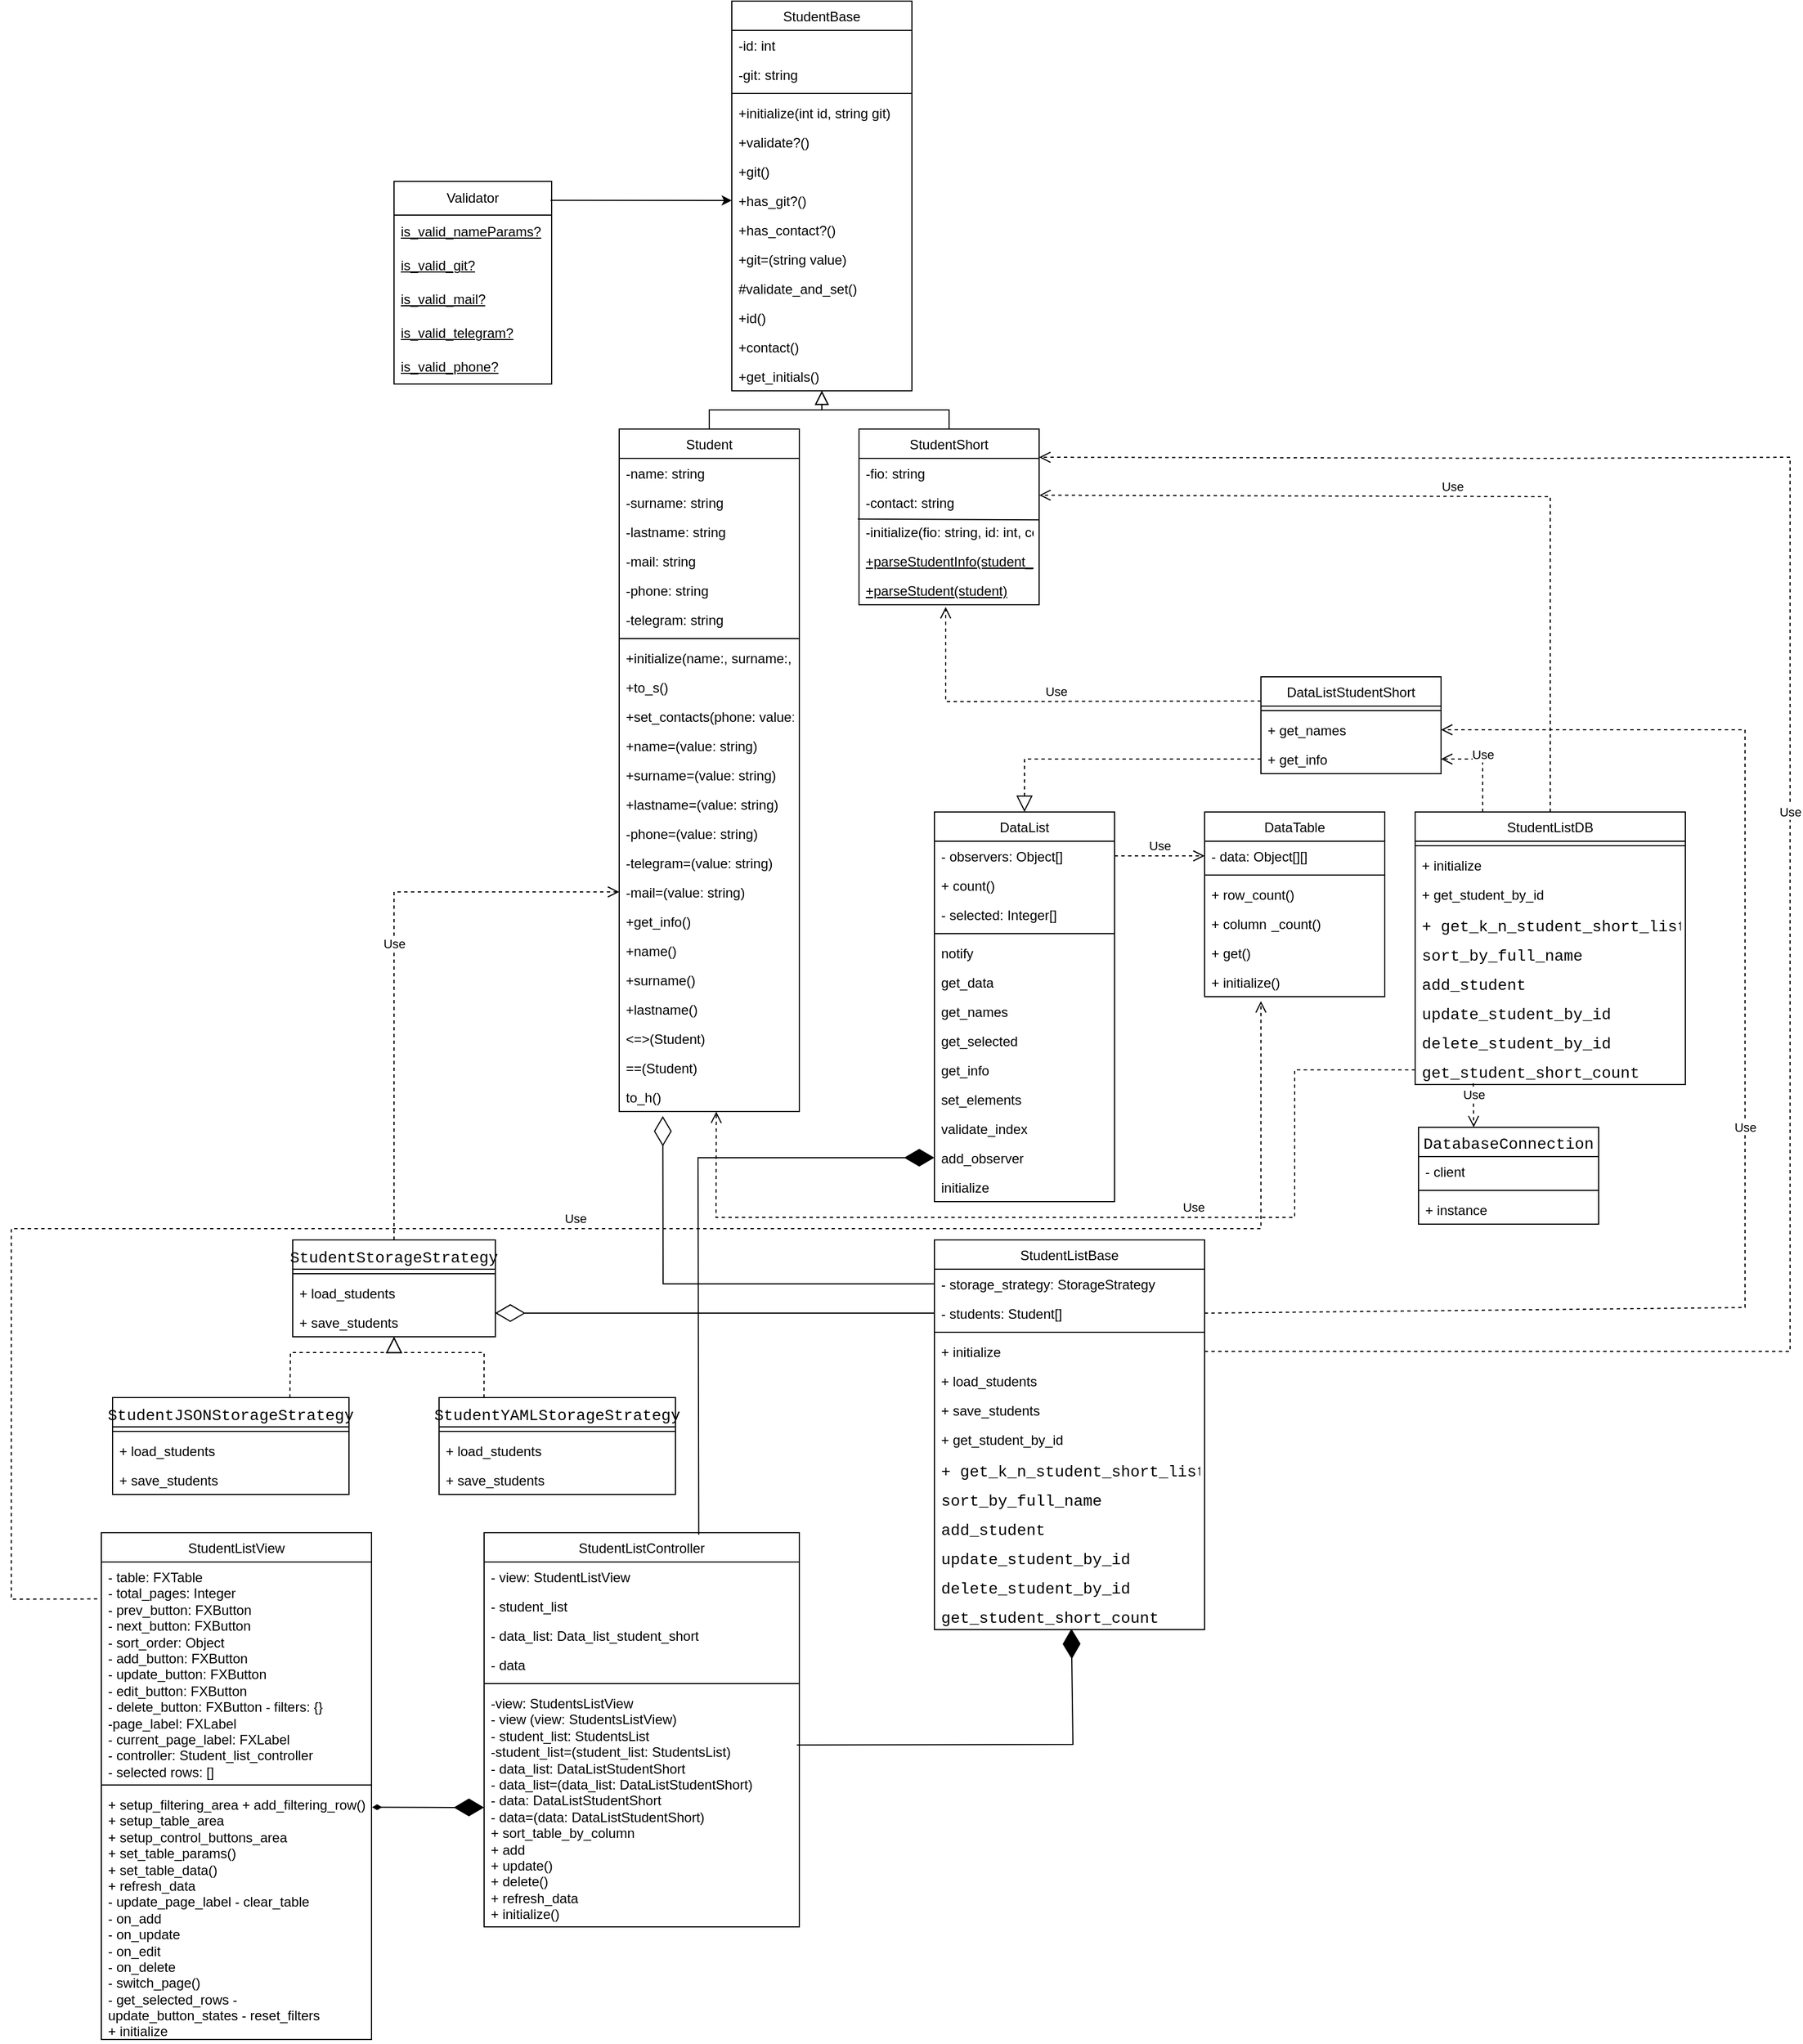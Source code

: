 <mxfile version="25.0.3">
  <diagram id="C5RBs43oDa-KdzZeNtuy" name="Page-1">
    <mxGraphModel dx="5707" dy="1992" grid="1" gridSize="10" guides="1" tooltips="1" connect="1" arrows="1" fold="1" page="1" pageScale="1" pageWidth="827" pageHeight="1169" math="0" shadow="0">
      <root>
        <mxCell id="WIyWlLk6GJQsqaUBKTNV-0" />
        <mxCell id="WIyWlLk6GJQsqaUBKTNV-1" parent="WIyWlLk6GJQsqaUBKTNV-0" />
        <mxCell id="zkfFHV4jXpPFQw0GAbJ--0" value="StudentBase" style="swimlane;fontStyle=0;align=center;verticalAlign=top;childLayout=stackLayout;horizontal=1;startSize=26;horizontalStack=0;resizeParent=1;resizeLast=0;collapsible=1;marginBottom=0;rounded=0;shadow=0;strokeWidth=1;" parent="WIyWlLk6GJQsqaUBKTNV-1" vertex="1">
          <mxGeometry x="-170" width="160" height="346" as="geometry">
            <mxRectangle x="230" y="140" width="160" height="26" as="alternateBounds" />
          </mxGeometry>
        </mxCell>
        <mxCell id="zkfFHV4jXpPFQw0GAbJ--1" value="-id: int&#xa;" style="text;align=left;verticalAlign=top;spacingLeft=4;spacingRight=4;overflow=hidden;rotatable=0;points=[[0,0.5],[1,0.5]];portConstraint=eastwest;" parent="zkfFHV4jXpPFQw0GAbJ--0" vertex="1">
          <mxGeometry y="26" width="160" height="26" as="geometry" />
        </mxCell>
        <mxCell id="zkfFHV4jXpPFQw0GAbJ--2" value="-git: string" style="text;align=left;verticalAlign=top;spacingLeft=4;spacingRight=4;overflow=hidden;rotatable=0;points=[[0,0.5],[1,0.5]];portConstraint=eastwest;rounded=0;shadow=0;html=0;" parent="zkfFHV4jXpPFQw0GAbJ--0" vertex="1">
          <mxGeometry y="52" width="160" height="26" as="geometry" />
        </mxCell>
        <mxCell id="zkfFHV4jXpPFQw0GAbJ--4" value="" style="line;html=1;strokeWidth=1;align=left;verticalAlign=middle;spacingTop=-1;spacingLeft=3;spacingRight=3;rotatable=0;labelPosition=right;points=[];portConstraint=eastwest;" parent="zkfFHV4jXpPFQw0GAbJ--0" vertex="1">
          <mxGeometry y="78" width="160" height="8" as="geometry" />
        </mxCell>
        <mxCell id="zkfFHV4jXpPFQw0GAbJ--5" value="+initialize(int id, string git)" style="text;align=left;verticalAlign=top;spacingLeft=4;spacingRight=4;overflow=hidden;rotatable=0;points=[[0,0.5],[1,0.5]];portConstraint=eastwest;" parent="zkfFHV4jXpPFQw0GAbJ--0" vertex="1">
          <mxGeometry y="86" width="160" height="26" as="geometry" />
        </mxCell>
        <mxCell id="wDnWc0dpViKW0l4yYkcl-0" value="+validate?()" style="text;align=left;verticalAlign=top;spacingLeft=4;spacingRight=4;overflow=hidden;rotatable=0;points=[[0,0.5],[1,0.5]];portConstraint=eastwest;" parent="zkfFHV4jXpPFQw0GAbJ--0" vertex="1">
          <mxGeometry y="112" width="160" height="26" as="geometry" />
        </mxCell>
        <mxCell id="wDnWc0dpViKW0l4yYkcl-25" value="+git()" style="text;align=left;verticalAlign=top;spacingLeft=4;spacingRight=4;overflow=hidden;rotatable=0;points=[[0,0.5],[1,0.5]];portConstraint=eastwest;" parent="zkfFHV4jXpPFQw0GAbJ--0" vertex="1">
          <mxGeometry y="138" width="160" height="26" as="geometry" />
        </mxCell>
        <mxCell id="C4TIHQKERH8KQmUInU3R-2" value="+has_git?()" style="text;align=left;verticalAlign=top;spacingLeft=4;spacingRight=4;overflow=hidden;rotatable=0;points=[[0,0.5],[1,0.5]];portConstraint=eastwest;" parent="zkfFHV4jXpPFQw0GAbJ--0" vertex="1">
          <mxGeometry y="164" width="160" height="26" as="geometry" />
        </mxCell>
        <mxCell id="C4TIHQKERH8KQmUInU3R-1" value="+has_contact?()" style="text;align=left;verticalAlign=top;spacingLeft=4;spacingRight=4;overflow=hidden;rotatable=0;points=[[0,0.5],[1,0.5]];portConstraint=eastwest;" parent="zkfFHV4jXpPFQw0GAbJ--0" vertex="1">
          <mxGeometry y="190" width="160" height="26" as="geometry" />
        </mxCell>
        <mxCell id="UvWCR8Dal23uMUYmQM2o-0" value="+git=(string value)" style="text;align=left;verticalAlign=top;spacingLeft=4;spacingRight=4;overflow=hidden;rotatable=0;points=[[0,0.5],[1,0.5]];portConstraint=eastwest;" parent="zkfFHV4jXpPFQw0GAbJ--0" vertex="1">
          <mxGeometry y="216" width="160" height="26" as="geometry" />
        </mxCell>
        <mxCell id="s2DaJizq6Qv2lODqpHnj-0" value="#validate_and_set()" style="text;align=left;verticalAlign=top;spacingLeft=4;spacingRight=4;overflow=hidden;rotatable=0;points=[[0,0.5],[1,0.5]];portConstraint=eastwest;" parent="zkfFHV4jXpPFQw0GAbJ--0" vertex="1">
          <mxGeometry y="242" width="160" height="26" as="geometry" />
        </mxCell>
        <mxCell id="UvWCR8Dal23uMUYmQM2o-2" value="+id()" style="text;align=left;verticalAlign=top;spacingLeft=4;spacingRight=4;overflow=hidden;rotatable=0;points=[[0,0.5],[1,0.5]];portConstraint=eastwest;" parent="zkfFHV4jXpPFQw0GAbJ--0" vertex="1">
          <mxGeometry y="268" width="160" height="26" as="geometry" />
        </mxCell>
        <mxCell id="UvWCR8Dal23uMUYmQM2o-5" value="+contact()" style="text;align=left;verticalAlign=top;spacingLeft=4;spacingRight=4;overflow=hidden;rotatable=0;points=[[0,0.5],[1,0.5]];portConstraint=eastwest;" parent="zkfFHV4jXpPFQw0GAbJ--0" vertex="1">
          <mxGeometry y="294" width="160" height="26" as="geometry" />
        </mxCell>
        <mxCell id="ZVPfrgRSek-htDOgmmRP-0" value="+get_initials()" style="text;align=left;verticalAlign=top;spacingLeft=4;spacingRight=4;overflow=hidden;rotatable=0;points=[[0,0.5],[1,0.5]];portConstraint=eastwest;" parent="zkfFHV4jXpPFQw0GAbJ--0" vertex="1">
          <mxGeometry y="320" width="160" height="26" as="geometry" />
        </mxCell>
        <mxCell id="zkfFHV4jXpPFQw0GAbJ--6" value="Student" style="swimlane;fontStyle=0;align=center;verticalAlign=top;childLayout=stackLayout;horizontal=1;startSize=26;horizontalStack=0;resizeParent=1;resizeLast=0;collapsible=1;marginBottom=0;rounded=0;shadow=0;strokeWidth=1;" parent="WIyWlLk6GJQsqaUBKTNV-1" vertex="1">
          <mxGeometry x="-270" y="380" width="160" height="606" as="geometry">
            <mxRectangle x="130" y="380" width="160" height="26" as="alternateBounds" />
          </mxGeometry>
        </mxCell>
        <mxCell id="zkfFHV4jXpPFQw0GAbJ--7" value="-name: string" style="text;align=left;verticalAlign=top;spacingLeft=4;spacingRight=4;overflow=hidden;rotatable=0;points=[[0,0.5],[1,0.5]];portConstraint=eastwest;" parent="zkfFHV4jXpPFQw0GAbJ--6" vertex="1">
          <mxGeometry y="26" width="160" height="26" as="geometry" />
        </mxCell>
        <mxCell id="zkfFHV4jXpPFQw0GAbJ--8" value="-surname: string" style="text;align=left;verticalAlign=top;spacingLeft=4;spacingRight=4;overflow=hidden;rotatable=0;points=[[0,0.5],[1,0.5]];portConstraint=eastwest;rounded=0;shadow=0;html=0;" parent="zkfFHV4jXpPFQw0GAbJ--6" vertex="1">
          <mxGeometry y="52" width="160" height="26" as="geometry" />
        </mxCell>
        <mxCell id="wDnWc0dpViKW0l4yYkcl-9" value="-lastname: string" style="text;align=left;verticalAlign=top;spacingLeft=4;spacingRight=4;overflow=hidden;rotatable=0;points=[[0,0.5],[1,0.5]];portConstraint=eastwest;rounded=0;shadow=0;html=0;" parent="zkfFHV4jXpPFQw0GAbJ--6" vertex="1">
          <mxGeometry y="78" width="160" height="26" as="geometry" />
        </mxCell>
        <mxCell id="wDnWc0dpViKW0l4yYkcl-8" value="-mail: string" style="text;align=left;verticalAlign=top;spacingLeft=4;spacingRight=4;overflow=hidden;rotatable=0;points=[[0,0.5],[1,0.5]];portConstraint=eastwest;rounded=0;shadow=0;html=0;" parent="zkfFHV4jXpPFQw0GAbJ--6" vertex="1">
          <mxGeometry y="104" width="160" height="26" as="geometry" />
        </mxCell>
        <mxCell id="wDnWc0dpViKW0l4yYkcl-7" value="-phone: string" style="text;align=left;verticalAlign=top;spacingLeft=4;spacingRight=4;overflow=hidden;rotatable=0;points=[[0,0.5],[1,0.5]];portConstraint=eastwest;rounded=0;shadow=0;html=0;" parent="zkfFHV4jXpPFQw0GAbJ--6" vertex="1">
          <mxGeometry y="130" width="160" height="26" as="geometry" />
        </mxCell>
        <mxCell id="wDnWc0dpViKW0l4yYkcl-4" value="-telegram: string" style="text;align=left;verticalAlign=top;spacingLeft=4;spacingRight=4;overflow=hidden;rotatable=0;points=[[0,0.5],[1,0.5]];portConstraint=eastwest;rounded=0;shadow=0;html=0;" parent="zkfFHV4jXpPFQw0GAbJ--6" vertex="1">
          <mxGeometry y="156" width="160" height="26" as="geometry" />
        </mxCell>
        <mxCell id="zkfFHV4jXpPFQw0GAbJ--9" value="" style="line;html=1;strokeWidth=1;align=left;verticalAlign=middle;spacingTop=-1;spacingLeft=3;spacingRight=3;rotatable=0;labelPosition=right;points=[];portConstraint=eastwest;" parent="zkfFHV4jXpPFQw0GAbJ--6" vertex="1">
          <mxGeometry y="182" width="160" height="8" as="geometry" />
        </mxCell>
        <mxCell id="zkfFHV4jXpPFQw0GAbJ--10" value="+initialize(name:, surname:, lastname:, phone:, telegram:, mail:, git:, id:)" style="text;align=left;verticalAlign=top;spacingLeft=4;spacingRight=4;overflow=hidden;rotatable=0;points=[[0,0.5],[1,0.5]];portConstraint=eastwest;fontStyle=0" parent="zkfFHV4jXpPFQw0GAbJ--6" vertex="1">
          <mxGeometry y="190" width="160" height="26" as="geometry" />
        </mxCell>
        <mxCell id="zkfFHV4jXpPFQw0GAbJ--11" value="+to_s()" style="text;align=left;verticalAlign=top;spacingLeft=4;spacingRight=4;overflow=hidden;rotatable=0;points=[[0,0.5],[1,0.5]];portConstraint=eastwest;" parent="zkfFHV4jXpPFQw0GAbJ--6" vertex="1">
          <mxGeometry y="216" width="160" height="26" as="geometry" />
        </mxCell>
        <mxCell id="wDnWc0dpViKW0l4yYkcl-2" value="+set_contacts(phone: value: string, telegram: value: string, mail: value: string)" style="text;align=left;verticalAlign=top;spacingLeft=4;spacingRight=4;overflow=hidden;rotatable=0;points=[[0,0.5],[1,0.5]];portConstraint=eastwest;" parent="zkfFHV4jXpPFQw0GAbJ--6" vertex="1">
          <mxGeometry y="242" width="160" height="26" as="geometry" />
        </mxCell>
        <mxCell id="wDnWc0dpViKW0l4yYkcl-12" value="+name=(value: string)" style="text;align=left;verticalAlign=top;spacingLeft=4;spacingRight=4;overflow=hidden;rotatable=0;points=[[0,0.5],[1,0.5]];portConstraint=eastwest;" parent="zkfFHV4jXpPFQw0GAbJ--6" vertex="1">
          <mxGeometry y="268" width="160" height="26" as="geometry" />
        </mxCell>
        <mxCell id="wDnWc0dpViKW0l4yYkcl-11" value="+surname=(value: string)" style="text;align=left;verticalAlign=top;spacingLeft=4;spacingRight=4;overflow=hidden;rotatable=0;points=[[0,0.5],[1,0.5]];portConstraint=eastwest;" parent="zkfFHV4jXpPFQw0GAbJ--6" vertex="1">
          <mxGeometry y="294" width="160" height="26" as="geometry" />
        </mxCell>
        <mxCell id="wDnWc0dpViKW0l4yYkcl-16" value="+lastname=(value: string)" style="text;align=left;verticalAlign=top;spacingLeft=4;spacingRight=4;overflow=hidden;rotatable=0;points=[[0,0.5],[1,0.5]];portConstraint=eastwest;" parent="zkfFHV4jXpPFQw0GAbJ--6" vertex="1">
          <mxGeometry y="320" width="160" height="26" as="geometry" />
        </mxCell>
        <mxCell id="wDnWc0dpViKW0l4yYkcl-15" value="-phone=(value: string)" style="text;align=left;verticalAlign=top;spacingLeft=4;spacingRight=4;overflow=hidden;rotatable=0;points=[[0,0.5],[1,0.5]];portConstraint=eastwest;" parent="zkfFHV4jXpPFQw0GAbJ--6" vertex="1">
          <mxGeometry y="346" width="160" height="26" as="geometry" />
        </mxCell>
        <mxCell id="wDnWc0dpViKW0l4yYkcl-14" value="-telegram=(value: string)" style="text;align=left;verticalAlign=top;spacingLeft=4;spacingRight=4;overflow=hidden;rotatable=0;points=[[0,0.5],[1,0.5]];portConstraint=eastwest;" parent="zkfFHV4jXpPFQw0GAbJ--6" vertex="1">
          <mxGeometry y="372" width="160" height="26" as="geometry" />
        </mxCell>
        <mxCell id="wDnWc0dpViKW0l4yYkcl-13" value="-mail=(value: string)" style="text;align=left;verticalAlign=top;spacingLeft=4;spacingRight=4;overflow=hidden;rotatable=0;points=[[0,0.5],[1,0.5]];portConstraint=eastwest;" parent="zkfFHV4jXpPFQw0GAbJ--6" vertex="1">
          <mxGeometry y="398" width="160" height="26" as="geometry" />
        </mxCell>
        <mxCell id="wDnWc0dpViKW0l4yYkcl-17" value="+get_info()" style="text;align=left;verticalAlign=top;spacingLeft=4;spacingRight=4;overflow=hidden;rotatable=0;points=[[0,0.5],[1,0.5]];portConstraint=eastwest;" parent="zkfFHV4jXpPFQw0GAbJ--6" vertex="1">
          <mxGeometry y="424" width="160" height="26" as="geometry" />
        </mxCell>
        <mxCell id="wDnWc0dpViKW0l4yYkcl-21" value="+name()" style="text;align=left;verticalAlign=top;spacingLeft=4;spacingRight=4;overflow=hidden;rotatable=0;points=[[0,0.5],[1,0.5]];portConstraint=eastwest;" parent="zkfFHV4jXpPFQw0GAbJ--6" vertex="1">
          <mxGeometry y="450" width="160" height="26" as="geometry" />
        </mxCell>
        <mxCell id="wDnWc0dpViKW0l4yYkcl-20" value="+surname()" style="text;align=left;verticalAlign=top;spacingLeft=4;spacingRight=4;overflow=hidden;rotatable=0;points=[[0,0.5],[1,0.5]];portConstraint=eastwest;" parent="zkfFHV4jXpPFQw0GAbJ--6" vertex="1">
          <mxGeometry y="476" width="160" height="26" as="geometry" />
        </mxCell>
        <mxCell id="wDnWc0dpViKW0l4yYkcl-19" value="+lastname()" style="text;align=left;verticalAlign=top;spacingLeft=4;spacingRight=4;overflow=hidden;rotatable=0;points=[[0,0.5],[1,0.5]];portConstraint=eastwest;" parent="zkfFHV4jXpPFQw0GAbJ--6" vertex="1">
          <mxGeometry y="502" width="160" height="26" as="geometry" />
        </mxCell>
        <mxCell id="2LEO-gX5p_frT0-4HOG5-109" value="&lt;=&gt;(Student)" style="text;align=left;verticalAlign=top;spacingLeft=4;spacingRight=4;overflow=hidden;rotatable=0;points=[[0,0.5],[1,0.5]];portConstraint=eastwest;" vertex="1" parent="zkfFHV4jXpPFQw0GAbJ--6">
          <mxGeometry y="528" width="160" height="26" as="geometry" />
        </mxCell>
        <mxCell id="2LEO-gX5p_frT0-4HOG5-108" value="==(Student)" style="text;align=left;verticalAlign=top;spacingLeft=4;spacingRight=4;overflow=hidden;rotatable=0;points=[[0,0.5],[1,0.5]];portConstraint=eastwest;" vertex="1" parent="zkfFHV4jXpPFQw0GAbJ--6">
          <mxGeometry y="554" width="160" height="26" as="geometry" />
        </mxCell>
        <mxCell id="2LEO-gX5p_frT0-4HOG5-107" value="to_h()" style="text;align=left;verticalAlign=top;spacingLeft=4;spacingRight=4;overflow=hidden;rotatable=0;points=[[0,0.5],[1,0.5]];portConstraint=eastwest;" vertex="1" parent="zkfFHV4jXpPFQw0GAbJ--6">
          <mxGeometry y="580" width="160" height="26" as="geometry" />
        </mxCell>
        <mxCell id="zkfFHV4jXpPFQw0GAbJ--12" value="" style="endArrow=block;endSize=10;endFill=0;shadow=0;strokeWidth=1;rounded=0;curved=0;edgeStyle=elbowEdgeStyle;elbow=vertical;" parent="WIyWlLk6GJQsqaUBKTNV-1" source="zkfFHV4jXpPFQw0GAbJ--6" target="zkfFHV4jXpPFQw0GAbJ--0" edge="1">
          <mxGeometry width="160" relative="1" as="geometry">
            <mxPoint x="-190" y="203" as="sourcePoint" />
            <mxPoint x="-190" y="203" as="targetPoint" />
          </mxGeometry>
        </mxCell>
        <mxCell id="zkfFHV4jXpPFQw0GAbJ--13" value="StudentShort" style="swimlane;fontStyle=0;align=center;verticalAlign=top;childLayout=stackLayout;horizontal=1;startSize=26;horizontalStack=0;resizeParent=1;resizeLast=0;collapsible=1;marginBottom=0;rounded=0;shadow=0;strokeWidth=1;" parent="WIyWlLk6GJQsqaUBKTNV-1" vertex="1">
          <mxGeometry x="-57" y="380" width="160" height="156" as="geometry">
            <mxRectangle x="340" y="380" width="170" height="26" as="alternateBounds" />
          </mxGeometry>
        </mxCell>
        <mxCell id="zkfFHV4jXpPFQw0GAbJ--14" value="-fio: string" style="text;align=left;verticalAlign=top;spacingLeft=4;spacingRight=4;overflow=hidden;rotatable=0;points=[[0,0.5],[1,0.5]];portConstraint=eastwest;" parent="zkfFHV4jXpPFQw0GAbJ--13" vertex="1">
          <mxGeometry y="26" width="160" height="26" as="geometry" />
        </mxCell>
        <mxCell id="wDnWc0dpViKW0l4yYkcl-27" value="-contact: string" style="text;align=left;verticalAlign=top;spacingLeft=4;spacingRight=4;overflow=hidden;rotatable=0;points=[[0,0.5],[1,0.5]];portConstraint=eastwest;" parent="zkfFHV4jXpPFQw0GAbJ--13" vertex="1">
          <mxGeometry y="52" width="160" height="26" as="geometry" />
        </mxCell>
        <mxCell id="wDnWc0dpViKW0l4yYkcl-35" value="-initialize(fio: string, id: int, contact: string, git; string)" style="text;align=left;verticalAlign=top;spacingLeft=4;spacingRight=4;overflow=hidden;rotatable=0;points=[[0,0.5],[1,0.5]];portConstraint=eastwest;" parent="zkfFHV4jXpPFQw0GAbJ--13" vertex="1">
          <mxGeometry y="78" width="160" height="26" as="geometry" />
        </mxCell>
        <mxCell id="wDnWc0dpViKW0l4yYkcl-38" value="+parseStudentInfo(student_info: string)" style="text;align=left;verticalAlign=top;spacingLeft=4;spacingRight=4;overflow=hidden;rotatable=0;points=[[0,0.5],[1,0.5]];portConstraint=eastwest;fontStyle=4" parent="zkfFHV4jXpPFQw0GAbJ--13" vertex="1">
          <mxGeometry y="104" width="160" height="26" as="geometry" />
        </mxCell>
        <mxCell id="s2DaJizq6Qv2lODqpHnj-1" value="+parseStudent(student)" style="text;align=left;verticalAlign=top;spacingLeft=4;spacingRight=4;overflow=hidden;rotatable=0;points=[[0,0.5],[1,0.5]];portConstraint=eastwest;fontStyle=4" parent="zkfFHV4jXpPFQw0GAbJ--13" vertex="1">
          <mxGeometry y="130" width="160" height="26" as="geometry" />
        </mxCell>
        <mxCell id="wDnWc0dpViKW0l4yYkcl-37" value="" style="endArrow=none;html=1;rounded=0;exitX=-0.007;exitY=0.071;exitDx=0;exitDy=0;exitPerimeter=0;entryX=1.003;entryY=0.103;entryDx=0;entryDy=0;entryPerimeter=0;" parent="zkfFHV4jXpPFQw0GAbJ--13" source="wDnWc0dpViKW0l4yYkcl-35" target="wDnWc0dpViKW0l4yYkcl-35" edge="1">
          <mxGeometry width="50" height="50" relative="1" as="geometry">
            <mxPoint x="30" y="90" as="sourcePoint" />
            <mxPoint x="80" y="40" as="targetPoint" />
          </mxGeometry>
        </mxCell>
        <mxCell id="zkfFHV4jXpPFQw0GAbJ--16" value="" style="endArrow=block;endSize=10;endFill=0;shadow=0;strokeWidth=1;rounded=0;curved=0;edgeStyle=elbowEdgeStyle;elbow=vertical;" parent="WIyWlLk6GJQsqaUBKTNV-1" source="zkfFHV4jXpPFQw0GAbJ--13" target="zkfFHV4jXpPFQw0GAbJ--0" edge="1">
          <mxGeometry width="160" relative="1" as="geometry">
            <mxPoint x="-180" y="373" as="sourcePoint" />
            <mxPoint x="-80" y="271" as="targetPoint" />
          </mxGeometry>
        </mxCell>
        <mxCell id="XUGl865Mc8URwM8i_h_G-0" value="Validator" style="swimlane;fontStyle=0;childLayout=stackLayout;horizontal=1;startSize=30;horizontalStack=0;resizeParent=1;resizeParentMax=0;resizeLast=0;collapsible=1;marginBottom=0;whiteSpace=wrap;html=1;" parent="WIyWlLk6GJQsqaUBKTNV-1" vertex="1">
          <mxGeometry x="-470" y="160" width="140" height="180" as="geometry" />
        </mxCell>
        <mxCell id="XUGl865Mc8URwM8i_h_G-1" value="is_valid_nameParams?" style="text;strokeColor=none;fillColor=none;align=left;verticalAlign=middle;spacingLeft=4;spacingRight=4;overflow=hidden;points=[[0,0.5],[1,0.5]];portConstraint=eastwest;rotatable=0;whiteSpace=wrap;html=1;fontStyle=4" parent="XUGl865Mc8URwM8i_h_G-0" vertex="1">
          <mxGeometry y="30" width="140" height="30" as="geometry" />
        </mxCell>
        <mxCell id="XUGl865Mc8URwM8i_h_G-2" value="is_valid_git?" style="text;strokeColor=none;fillColor=none;align=left;verticalAlign=middle;spacingLeft=4;spacingRight=4;overflow=hidden;points=[[0,0.5],[1,0.5]];portConstraint=eastwest;rotatable=0;whiteSpace=wrap;html=1;fontStyle=4" parent="XUGl865Mc8URwM8i_h_G-0" vertex="1">
          <mxGeometry y="60" width="140" height="30" as="geometry" />
        </mxCell>
        <mxCell id="XUGl865Mc8URwM8i_h_G-3" value="is_valid_mail?" style="text;strokeColor=none;fillColor=none;align=left;verticalAlign=middle;spacingLeft=4;spacingRight=4;overflow=hidden;points=[[0,0.5],[1,0.5]];portConstraint=eastwest;rotatable=0;whiteSpace=wrap;html=1;fontStyle=4" parent="XUGl865Mc8URwM8i_h_G-0" vertex="1">
          <mxGeometry y="90" width="140" height="30" as="geometry" />
        </mxCell>
        <mxCell id="XUGl865Mc8URwM8i_h_G-5" value="is_valid_telegram?" style="text;strokeColor=none;fillColor=none;align=left;verticalAlign=middle;spacingLeft=4;spacingRight=4;overflow=hidden;points=[[0,0.5],[1,0.5]];portConstraint=eastwest;rotatable=0;whiteSpace=wrap;html=1;fontStyle=4" parent="XUGl865Mc8URwM8i_h_G-0" vertex="1">
          <mxGeometry y="120" width="140" height="30" as="geometry" />
        </mxCell>
        <mxCell id="XUGl865Mc8URwM8i_h_G-6" value="is_valid_phone?" style="text;strokeColor=none;fillColor=none;align=left;verticalAlign=middle;spacingLeft=4;spacingRight=4;overflow=hidden;points=[[0,0.5],[1,0.5]];portConstraint=eastwest;rotatable=0;whiteSpace=wrap;html=1;fontStyle=4" parent="XUGl865Mc8URwM8i_h_G-0" vertex="1">
          <mxGeometry y="150" width="140" height="30" as="geometry" />
        </mxCell>
        <mxCell id="XUGl865Mc8URwM8i_h_G-4" value="" style="endArrow=classic;html=1;rounded=0;exitX=0.993;exitY=0.094;exitDx=0;exitDy=0;entryX=0;entryY=0.5;entryDx=0;entryDy=0;exitPerimeter=0;" parent="WIyWlLk6GJQsqaUBKTNV-1" source="XUGl865Mc8URwM8i_h_G-0" target="C4TIHQKERH8KQmUInU3R-2" edge="1">
          <mxGeometry width="50" height="50" relative="1" as="geometry">
            <mxPoint x="-80" y="720" as="sourcePoint" />
            <mxPoint x="-270" y="545" as="targetPoint" />
          </mxGeometry>
        </mxCell>
        <mxCell id="2LEO-gX5p_frT0-4HOG5-10" value="&lt;span style=&quot;font-weight: 400;&quot;&gt;DataTable&lt;/span&gt;" style="swimlane;fontStyle=1;align=center;verticalAlign=top;childLayout=stackLayout;horizontal=1;startSize=26;horizontalStack=0;resizeParent=1;resizeParentMax=0;resizeLast=0;collapsible=1;marginBottom=0;whiteSpace=wrap;html=1;" vertex="1" parent="WIyWlLk6GJQsqaUBKTNV-1">
          <mxGeometry x="250" y="720" width="160" height="164" as="geometry" />
        </mxCell>
        <mxCell id="2LEO-gX5p_frT0-4HOG5-11" value="- data: Object[][]" style="text;strokeColor=none;fillColor=none;align=left;verticalAlign=top;spacingLeft=4;spacingRight=4;overflow=hidden;rotatable=0;points=[[0,0.5],[1,0.5]];portConstraint=eastwest;whiteSpace=wrap;html=1;" vertex="1" parent="2LEO-gX5p_frT0-4HOG5-10">
          <mxGeometry y="26" width="160" height="26" as="geometry" />
        </mxCell>
        <mxCell id="2LEO-gX5p_frT0-4HOG5-12" value="" style="line;strokeWidth=1;fillColor=none;align=left;verticalAlign=middle;spacingTop=-1;spacingLeft=3;spacingRight=3;rotatable=0;labelPosition=right;points=[];portConstraint=eastwest;strokeColor=inherit;" vertex="1" parent="2LEO-gX5p_frT0-4HOG5-10">
          <mxGeometry y="52" width="160" height="8" as="geometry" />
        </mxCell>
        <mxCell id="2LEO-gX5p_frT0-4HOG5-13" value="+ row_count()&lt;div&gt;&lt;br/&gt;&lt;/div&gt;" style="text;strokeColor=none;fillColor=none;align=left;verticalAlign=top;spacingLeft=4;spacingRight=4;overflow=hidden;rotatable=0;points=[[0,0.5],[1,0.5]];portConstraint=eastwest;whiteSpace=wrap;html=1;" vertex="1" parent="2LEO-gX5p_frT0-4HOG5-10">
          <mxGeometry y="60" width="160" height="26" as="geometry" />
        </mxCell>
        <mxCell id="2LEO-gX5p_frT0-4HOG5-14" value="+ column&lt;span style=&quot;white-space: pre;&quot;&gt;&#x9;&lt;/span&gt;_count()" style="text;strokeColor=none;fillColor=none;align=left;verticalAlign=top;spacingLeft=4;spacingRight=4;overflow=hidden;rotatable=0;points=[[0,0.5],[1,0.5]];portConstraint=eastwest;whiteSpace=wrap;html=1;" vertex="1" parent="2LEO-gX5p_frT0-4HOG5-10">
          <mxGeometry y="86" width="160" height="26" as="geometry" />
        </mxCell>
        <mxCell id="2LEO-gX5p_frT0-4HOG5-15" value="+ get()" style="text;strokeColor=none;fillColor=none;align=left;verticalAlign=top;spacingLeft=4;spacingRight=4;overflow=hidden;rotatable=0;points=[[0,0.5],[1,0.5]];portConstraint=eastwest;whiteSpace=wrap;html=1;" vertex="1" parent="2LEO-gX5p_frT0-4HOG5-10">
          <mxGeometry y="112" width="160" height="26" as="geometry" />
        </mxCell>
        <mxCell id="2LEO-gX5p_frT0-4HOG5-18" value="+ initialize()" style="text;strokeColor=none;fillColor=none;align=left;verticalAlign=top;spacingLeft=4;spacingRight=4;overflow=hidden;rotatable=0;points=[[0,0.5],[1,0.5]];portConstraint=eastwest;whiteSpace=wrap;html=1;" vertex="1" parent="2LEO-gX5p_frT0-4HOG5-10">
          <mxGeometry y="138" width="160" height="26" as="geometry" />
        </mxCell>
        <mxCell id="2LEO-gX5p_frT0-4HOG5-20" value="&lt;span style=&quot;font-weight: 400;&quot;&gt;DataList&lt;/span&gt;" style="swimlane;fontStyle=1;align=center;verticalAlign=top;childLayout=stackLayout;horizontal=1;startSize=26;horizontalStack=0;resizeParent=1;resizeParentMax=0;resizeLast=0;collapsible=1;marginBottom=0;whiteSpace=wrap;html=1;" vertex="1" parent="WIyWlLk6GJQsqaUBKTNV-1">
          <mxGeometry x="10" y="720" width="160" height="346" as="geometry" />
        </mxCell>
        <mxCell id="2LEO-gX5p_frT0-4HOG5-21" value="- observers: Object[]&lt;div&gt;&lt;br&gt;&lt;/div&gt;" style="text;strokeColor=none;fillColor=none;align=left;verticalAlign=top;spacingLeft=4;spacingRight=4;overflow=hidden;rotatable=0;points=[[0,0.5],[1,0.5]];portConstraint=eastwest;whiteSpace=wrap;html=1;" vertex="1" parent="2LEO-gX5p_frT0-4HOG5-20">
          <mxGeometry y="26" width="160" height="26" as="geometry" />
        </mxCell>
        <mxCell id="2LEO-gX5p_frT0-4HOG5-29" value="+ count()" style="text;strokeColor=none;fillColor=none;align=left;verticalAlign=top;spacingLeft=4;spacingRight=4;overflow=hidden;rotatable=0;points=[[0,0.5],[1,0.5]];portConstraint=eastwest;whiteSpace=wrap;html=1;" vertex="1" parent="2LEO-gX5p_frT0-4HOG5-20">
          <mxGeometry y="52" width="160" height="26" as="geometry" />
        </mxCell>
        <mxCell id="2LEO-gX5p_frT0-4HOG5-28" value="- selected: Integer[]" style="text;strokeColor=none;fillColor=none;align=left;verticalAlign=top;spacingLeft=4;spacingRight=4;overflow=hidden;rotatable=0;points=[[0,0.5],[1,0.5]];portConstraint=eastwest;whiteSpace=wrap;html=1;" vertex="1" parent="2LEO-gX5p_frT0-4HOG5-20">
          <mxGeometry y="78" width="160" height="26" as="geometry" />
        </mxCell>
        <mxCell id="2LEO-gX5p_frT0-4HOG5-22" value="" style="line;strokeWidth=1;fillColor=none;align=left;verticalAlign=middle;spacingTop=-1;spacingLeft=3;spacingRight=3;rotatable=0;labelPosition=right;points=[];portConstraint=eastwest;strokeColor=inherit;" vertex="1" parent="2LEO-gX5p_frT0-4HOG5-20">
          <mxGeometry y="104" width="160" height="8" as="geometry" />
        </mxCell>
        <mxCell id="2LEO-gX5p_frT0-4HOG5-24" value="notify" style="text;strokeColor=none;fillColor=none;align=left;verticalAlign=top;spacingLeft=4;spacingRight=4;overflow=hidden;rotatable=0;points=[[0,0.5],[1,0.5]];portConstraint=eastwest;whiteSpace=wrap;html=1;" vertex="1" parent="2LEO-gX5p_frT0-4HOG5-20">
          <mxGeometry y="112" width="160" height="26" as="geometry" />
        </mxCell>
        <mxCell id="2LEO-gX5p_frT0-4HOG5-25" value="get_data&lt;div&gt;&lt;br&gt;&lt;/div&gt;" style="text;strokeColor=none;fillColor=none;align=left;verticalAlign=top;spacingLeft=4;spacingRight=4;overflow=hidden;rotatable=0;points=[[0,0.5],[1,0.5]];portConstraint=eastwest;whiteSpace=wrap;html=1;" vertex="1" parent="2LEO-gX5p_frT0-4HOG5-20">
          <mxGeometry y="138" width="160" height="26" as="geometry" />
        </mxCell>
        <mxCell id="2LEO-gX5p_frT0-4HOG5-26" value="get_names" style="text;strokeColor=none;fillColor=none;align=left;verticalAlign=top;spacingLeft=4;spacingRight=4;overflow=hidden;rotatable=0;points=[[0,0.5],[1,0.5]];portConstraint=eastwest;whiteSpace=wrap;html=1;" vertex="1" parent="2LEO-gX5p_frT0-4HOG5-20">
          <mxGeometry y="164" width="160" height="26" as="geometry" />
        </mxCell>
        <mxCell id="2LEO-gX5p_frT0-4HOG5-33" value="get_selected" style="text;strokeColor=none;fillColor=none;align=left;verticalAlign=top;spacingLeft=4;spacingRight=4;overflow=hidden;rotatable=0;points=[[0,0.5],[1,0.5]];portConstraint=eastwest;whiteSpace=wrap;html=1;" vertex="1" parent="2LEO-gX5p_frT0-4HOG5-20">
          <mxGeometry y="190" width="160" height="26" as="geometry" />
        </mxCell>
        <mxCell id="2LEO-gX5p_frT0-4HOG5-32" value="get_info" style="text;strokeColor=none;fillColor=none;align=left;verticalAlign=top;spacingLeft=4;spacingRight=4;overflow=hidden;rotatable=0;points=[[0,0.5],[1,0.5]];portConstraint=eastwest;whiteSpace=wrap;html=1;" vertex="1" parent="2LEO-gX5p_frT0-4HOG5-20">
          <mxGeometry y="216" width="160" height="26" as="geometry" />
        </mxCell>
        <mxCell id="2LEO-gX5p_frT0-4HOG5-31" value="set_elements" style="text;strokeColor=none;fillColor=none;align=left;verticalAlign=top;spacingLeft=4;spacingRight=4;overflow=hidden;rotatable=0;points=[[0,0.5],[1,0.5]];portConstraint=eastwest;whiteSpace=wrap;html=1;" vertex="1" parent="2LEO-gX5p_frT0-4HOG5-20">
          <mxGeometry y="242" width="160" height="26" as="geometry" />
        </mxCell>
        <mxCell id="2LEO-gX5p_frT0-4HOG5-30" value="validate_index" style="text;strokeColor=none;fillColor=none;align=left;verticalAlign=top;spacingLeft=4;spacingRight=4;overflow=hidden;rotatable=0;points=[[0,0.5],[1,0.5]];portConstraint=eastwest;whiteSpace=wrap;html=1;" vertex="1" parent="2LEO-gX5p_frT0-4HOG5-20">
          <mxGeometry y="268" width="160" height="26" as="geometry" />
        </mxCell>
        <mxCell id="2LEO-gX5p_frT0-4HOG5-34" value="add_observer" style="text;strokeColor=none;fillColor=none;align=left;verticalAlign=top;spacingLeft=4;spacingRight=4;overflow=hidden;rotatable=0;points=[[0,0.5],[1,0.5]];portConstraint=eastwest;whiteSpace=wrap;html=1;" vertex="1" parent="2LEO-gX5p_frT0-4HOG5-20">
          <mxGeometry y="294" width="160" height="26" as="geometry" />
        </mxCell>
        <mxCell id="2LEO-gX5p_frT0-4HOG5-35" value="initialize" style="text;strokeColor=none;fillColor=none;align=left;verticalAlign=top;spacingLeft=4;spacingRight=4;overflow=hidden;rotatable=0;points=[[0,0.5],[1,0.5]];portConstraint=eastwest;whiteSpace=wrap;html=1;" vertex="1" parent="2LEO-gX5p_frT0-4HOG5-20">
          <mxGeometry y="320" width="160" height="26" as="geometry" />
        </mxCell>
        <mxCell id="2LEO-gX5p_frT0-4HOG5-37" value="&lt;span style=&quot;font-weight: 400;&quot;&gt;DataListStudentShort&lt;/span&gt;" style="swimlane;fontStyle=1;align=center;verticalAlign=top;childLayout=stackLayout;horizontal=1;startSize=26;horizontalStack=0;resizeParent=1;resizeParentMax=0;resizeLast=0;collapsible=1;marginBottom=0;whiteSpace=wrap;html=1;" vertex="1" parent="WIyWlLk6GJQsqaUBKTNV-1">
          <mxGeometry x="300" y="600" width="160" height="86" as="geometry" />
        </mxCell>
        <mxCell id="2LEO-gX5p_frT0-4HOG5-39" value="" style="line;strokeWidth=1;fillColor=none;align=left;verticalAlign=middle;spacingTop=-1;spacingLeft=3;spacingRight=3;rotatable=0;labelPosition=right;points=[];portConstraint=eastwest;strokeColor=inherit;" vertex="1" parent="2LEO-gX5p_frT0-4HOG5-37">
          <mxGeometry y="26" width="160" height="8" as="geometry" />
        </mxCell>
        <mxCell id="2LEO-gX5p_frT0-4HOG5-40" value="+ get_names&lt;div&gt;&lt;br&gt;&lt;/div&gt;" style="text;strokeColor=none;fillColor=none;align=left;verticalAlign=top;spacingLeft=4;spacingRight=4;overflow=hidden;rotatable=0;points=[[0,0.5],[1,0.5]];portConstraint=eastwest;whiteSpace=wrap;html=1;" vertex="1" parent="2LEO-gX5p_frT0-4HOG5-37">
          <mxGeometry y="34" width="160" height="26" as="geometry" />
        </mxCell>
        <mxCell id="2LEO-gX5p_frT0-4HOG5-41" value="+ get_info" style="text;strokeColor=none;fillColor=none;align=left;verticalAlign=top;spacingLeft=4;spacingRight=4;overflow=hidden;rotatable=0;points=[[0,0.5],[1,0.5]];portConstraint=eastwest;whiteSpace=wrap;html=1;" vertex="1" parent="2LEO-gX5p_frT0-4HOG5-37">
          <mxGeometry y="60" width="160" height="26" as="geometry" />
        </mxCell>
        <mxCell id="2LEO-gX5p_frT0-4HOG5-48" value="&lt;span style=&quot;font-weight: 400;&quot;&gt;StudentListBase&lt;/span&gt;" style="swimlane;fontStyle=1;align=center;verticalAlign=top;childLayout=stackLayout;horizontal=1;startSize=26;horizontalStack=0;resizeParent=1;resizeParentMax=0;resizeLast=0;collapsible=1;marginBottom=0;whiteSpace=wrap;html=1;" vertex="1" parent="WIyWlLk6GJQsqaUBKTNV-1">
          <mxGeometry x="10" y="1100" width="240" height="346" as="geometry" />
        </mxCell>
        <mxCell id="2LEO-gX5p_frT0-4HOG5-49" value="- storage_strategy: StorageStrategy" style="text;strokeColor=none;fillColor=none;align=left;verticalAlign=top;spacingLeft=4;spacingRight=4;overflow=hidden;rotatable=0;points=[[0,0.5],[1,0.5]];portConstraint=eastwest;whiteSpace=wrap;html=1;" vertex="1" parent="2LEO-gX5p_frT0-4HOG5-48">
          <mxGeometry y="26" width="240" height="26" as="geometry" />
        </mxCell>
        <mxCell id="2LEO-gX5p_frT0-4HOG5-56" value="- students: Student[]" style="text;strokeColor=none;fillColor=none;align=left;verticalAlign=top;spacingLeft=4;spacingRight=4;overflow=hidden;rotatable=0;points=[[0,0.5],[1,0.5]];portConstraint=eastwest;whiteSpace=wrap;html=1;" vertex="1" parent="2LEO-gX5p_frT0-4HOG5-48">
          <mxGeometry y="52" width="240" height="26" as="geometry" />
        </mxCell>
        <mxCell id="2LEO-gX5p_frT0-4HOG5-50" value="" style="line;strokeWidth=1;fillColor=none;align=left;verticalAlign=middle;spacingTop=-1;spacingLeft=3;spacingRight=3;rotatable=0;labelPosition=right;points=[];portConstraint=eastwest;strokeColor=inherit;" vertex="1" parent="2LEO-gX5p_frT0-4HOG5-48">
          <mxGeometry y="78" width="240" height="8" as="geometry" />
        </mxCell>
        <mxCell id="2LEO-gX5p_frT0-4HOG5-51" value="+ initialize&lt;div&gt;&lt;br&gt;&lt;/div&gt;" style="text;strokeColor=none;fillColor=none;align=left;verticalAlign=top;spacingLeft=4;spacingRight=4;overflow=hidden;rotatable=0;points=[[0,0.5],[1,0.5]];portConstraint=eastwest;whiteSpace=wrap;html=1;" vertex="1" parent="2LEO-gX5p_frT0-4HOG5-48">
          <mxGeometry y="86" width="240" height="26" as="geometry" />
        </mxCell>
        <mxCell id="2LEO-gX5p_frT0-4HOG5-52" value="+ load_students" style="text;strokeColor=none;fillColor=none;align=left;verticalAlign=top;spacingLeft=4;spacingRight=4;overflow=hidden;rotatable=0;points=[[0,0.5],[1,0.5]];portConstraint=eastwest;whiteSpace=wrap;html=1;" vertex="1" parent="2LEO-gX5p_frT0-4HOG5-48">
          <mxGeometry y="112" width="240" height="26" as="geometry" />
        </mxCell>
        <mxCell id="2LEO-gX5p_frT0-4HOG5-53" value="+ save_students" style="text;strokeColor=none;fillColor=none;align=left;verticalAlign=top;spacingLeft=4;spacingRight=4;overflow=hidden;rotatable=0;points=[[0,0.5],[1,0.5]];portConstraint=eastwest;whiteSpace=wrap;html=1;" vertex="1" parent="2LEO-gX5p_frT0-4HOG5-48">
          <mxGeometry y="138" width="240" height="26" as="geometry" />
        </mxCell>
        <mxCell id="2LEO-gX5p_frT0-4HOG5-54" value="+ get_student_by_id" style="text;strokeColor=none;fillColor=none;align=left;verticalAlign=top;spacingLeft=4;spacingRight=4;overflow=hidden;rotatable=0;points=[[0,0.5],[1,0.5]];portConstraint=eastwest;whiteSpace=wrap;html=1;" vertex="1" parent="2LEO-gX5p_frT0-4HOG5-48">
          <mxGeometry y="164" width="240" height="26" as="geometry" />
        </mxCell>
        <mxCell id="2LEO-gX5p_frT0-4HOG5-57" value="&lt;div style=&quot;font-family: Consolas, &amp;quot;Courier New&amp;quot;, monospace; font-size: 14px; line-height: 19px; white-space: pre;&quot;&gt;+ get_k_n_student_short_list&lt;/div&gt;" style="text;strokeColor=none;fillColor=none;align=left;verticalAlign=top;spacingLeft=4;spacingRight=4;overflow=hidden;rotatable=0;points=[[0,0.5],[1,0.5]];portConstraint=eastwest;whiteSpace=wrap;html=1;" vertex="1" parent="2LEO-gX5p_frT0-4HOG5-48">
          <mxGeometry y="190" width="240" height="26" as="geometry" />
        </mxCell>
        <mxCell id="2LEO-gX5p_frT0-4HOG5-58" value="&lt;div style=&quot;font-family: Consolas, &amp;quot;Courier New&amp;quot;, monospace; font-size: 14px; line-height: 19px; white-space: pre;&quot;&gt;sort_by_full_name&lt;/div&gt;" style="text;strokeColor=none;fillColor=none;align=left;verticalAlign=top;spacingLeft=4;spacingRight=4;overflow=hidden;rotatable=0;points=[[0,0.5],[1,0.5]];portConstraint=eastwest;whiteSpace=wrap;html=1;" vertex="1" parent="2LEO-gX5p_frT0-4HOG5-48">
          <mxGeometry y="216" width="240" height="26" as="geometry" />
        </mxCell>
        <mxCell id="2LEO-gX5p_frT0-4HOG5-59" value="&lt;div style=&quot;font-family: Consolas, &amp;quot;Courier New&amp;quot;, monospace; font-size: 14px; line-height: 19px; white-space: pre;&quot;&gt;add_student&lt;/div&gt;" style="text;strokeColor=none;fillColor=none;align=left;verticalAlign=top;spacingLeft=4;spacingRight=4;overflow=hidden;rotatable=0;points=[[0,0.5],[1,0.5]];portConstraint=eastwest;whiteSpace=wrap;html=1;" vertex="1" parent="2LEO-gX5p_frT0-4HOG5-48">
          <mxGeometry y="242" width="240" height="26" as="geometry" />
        </mxCell>
        <mxCell id="2LEO-gX5p_frT0-4HOG5-60" value="&lt;div style=&quot;font-family: Consolas, &amp;quot;Courier New&amp;quot;, monospace; font-size: 14px; line-height: 19px; white-space: pre;&quot;&gt;update_student_by_id&lt;/div&gt;" style="text;strokeColor=none;fillColor=none;align=left;verticalAlign=top;spacingLeft=4;spacingRight=4;overflow=hidden;rotatable=0;points=[[0,0.5],[1,0.5]];portConstraint=eastwest;whiteSpace=wrap;html=1;" vertex="1" parent="2LEO-gX5p_frT0-4HOG5-48">
          <mxGeometry y="268" width="240" height="26" as="geometry" />
        </mxCell>
        <mxCell id="2LEO-gX5p_frT0-4HOG5-61" value="&lt;div style=&quot;font-family: Consolas, &amp;quot;Courier New&amp;quot;, monospace; font-size: 14px; line-height: 19px; white-space: pre;&quot;&gt;delete_student_by_id&lt;/div&gt;" style="text;strokeColor=none;fillColor=none;align=left;verticalAlign=top;spacingLeft=4;spacingRight=4;overflow=hidden;rotatable=0;points=[[0,0.5],[1,0.5]];portConstraint=eastwest;whiteSpace=wrap;html=1;" vertex="1" parent="2LEO-gX5p_frT0-4HOG5-48">
          <mxGeometry y="294" width="240" height="26" as="geometry" />
        </mxCell>
        <mxCell id="2LEO-gX5p_frT0-4HOG5-63" value="&lt;div style=&quot;font-family: Consolas, &amp;quot;Courier New&amp;quot;, monospace; font-size: 14px; line-height: 19px; white-space: pre;&quot;&gt;get_student_short_count&lt;/div&gt;" style="text;strokeColor=none;fillColor=none;align=left;verticalAlign=top;spacingLeft=4;spacingRight=4;overflow=hidden;rotatable=0;points=[[0,0.5],[1,0.5]];portConstraint=eastwest;whiteSpace=wrap;html=1;" vertex="1" parent="2LEO-gX5p_frT0-4HOG5-48">
          <mxGeometry y="320" width="240" height="26" as="geometry" />
        </mxCell>
        <mxCell id="2LEO-gX5p_frT0-4HOG5-64" value="&lt;div style=&quot;font-family: Consolas, &amp;quot;Courier New&amp;quot;, monospace; font-weight: normal; font-size: 14px; line-height: 19px; white-space: pre;&quot;&gt;StudentStorageStrategy&lt;/div&gt;" style="swimlane;fontStyle=1;align=center;verticalAlign=top;childLayout=stackLayout;horizontal=1;startSize=26;horizontalStack=0;resizeParent=1;resizeParentMax=0;resizeLast=0;collapsible=1;marginBottom=0;whiteSpace=wrap;html=1;" vertex="1" parent="WIyWlLk6GJQsqaUBKTNV-1">
          <mxGeometry x="-560" y="1100" width="180" height="86" as="geometry" />
        </mxCell>
        <mxCell id="2LEO-gX5p_frT0-4HOG5-65" value="" style="line;strokeWidth=1;fillColor=none;align=left;verticalAlign=middle;spacingTop=-1;spacingLeft=3;spacingRight=3;rotatable=0;labelPosition=right;points=[];portConstraint=eastwest;strokeColor=inherit;" vertex="1" parent="2LEO-gX5p_frT0-4HOG5-64">
          <mxGeometry y="26" width="180" height="8" as="geometry" />
        </mxCell>
        <mxCell id="2LEO-gX5p_frT0-4HOG5-66" value="&lt;div&gt;+ load_students&lt;/div&gt;" style="text;strokeColor=none;fillColor=none;align=left;verticalAlign=top;spacingLeft=4;spacingRight=4;overflow=hidden;rotatable=0;points=[[0,0.5],[1,0.5]];portConstraint=eastwest;whiteSpace=wrap;html=1;" vertex="1" parent="2LEO-gX5p_frT0-4HOG5-64">
          <mxGeometry y="34" width="180" height="26" as="geometry" />
        </mxCell>
        <mxCell id="2LEO-gX5p_frT0-4HOG5-67" value="+ save_students" style="text;strokeColor=none;fillColor=none;align=left;verticalAlign=top;spacingLeft=4;spacingRight=4;overflow=hidden;rotatable=0;points=[[0,0.5],[1,0.5]];portConstraint=eastwest;whiteSpace=wrap;html=1;" vertex="1" parent="2LEO-gX5p_frT0-4HOG5-64">
          <mxGeometry y="60" width="180" height="26" as="geometry" />
        </mxCell>
        <mxCell id="2LEO-gX5p_frT0-4HOG5-68" value="&lt;div style=&quot;font-family: Consolas, &amp;quot;Courier New&amp;quot;, monospace; font-weight: normal; font-size: 14px; line-height: 19px; white-space: pre;&quot;&gt;&lt;div style=&quot;line-height: 19px;&quot;&gt;StudentJSONStorageStrategy&lt;/div&gt;&lt;/div&gt;" style="swimlane;fontStyle=1;align=center;verticalAlign=top;childLayout=stackLayout;horizontal=1;startSize=26;horizontalStack=0;resizeParent=1;resizeParentMax=0;resizeLast=0;collapsible=1;marginBottom=0;whiteSpace=wrap;html=1;" vertex="1" parent="WIyWlLk6GJQsqaUBKTNV-1">
          <mxGeometry x="-720" y="1240" width="210" height="86" as="geometry" />
        </mxCell>
        <mxCell id="2LEO-gX5p_frT0-4HOG5-69" value="" style="line;strokeWidth=1;fillColor=none;align=left;verticalAlign=middle;spacingTop=-1;spacingLeft=3;spacingRight=3;rotatable=0;labelPosition=right;points=[];portConstraint=eastwest;strokeColor=inherit;" vertex="1" parent="2LEO-gX5p_frT0-4HOG5-68">
          <mxGeometry y="26" width="210" height="8" as="geometry" />
        </mxCell>
        <mxCell id="2LEO-gX5p_frT0-4HOG5-70" value="&lt;div&gt;+ load_students&lt;/div&gt;" style="text;strokeColor=none;fillColor=none;align=left;verticalAlign=top;spacingLeft=4;spacingRight=4;overflow=hidden;rotatable=0;points=[[0,0.5],[1,0.5]];portConstraint=eastwest;whiteSpace=wrap;html=1;" vertex="1" parent="2LEO-gX5p_frT0-4HOG5-68">
          <mxGeometry y="34" width="210" height="26" as="geometry" />
        </mxCell>
        <mxCell id="2LEO-gX5p_frT0-4HOG5-71" value="+ save_students" style="text;strokeColor=none;fillColor=none;align=left;verticalAlign=top;spacingLeft=4;spacingRight=4;overflow=hidden;rotatable=0;points=[[0,0.5],[1,0.5]];portConstraint=eastwest;whiteSpace=wrap;html=1;" vertex="1" parent="2LEO-gX5p_frT0-4HOG5-68">
          <mxGeometry y="60" width="210" height="26" as="geometry" />
        </mxCell>
        <mxCell id="2LEO-gX5p_frT0-4HOG5-72" value="&lt;div style=&quot;font-family: Consolas, &amp;quot;Courier New&amp;quot;, monospace; font-weight: normal; font-size: 14px; line-height: 19px; white-space: pre;&quot;&gt;&lt;div style=&quot;line-height: 19px;&quot;&gt;StudentYAMLStorageStrategy&lt;/div&gt;&lt;/div&gt;" style="swimlane;fontStyle=1;align=center;verticalAlign=top;childLayout=stackLayout;horizontal=1;startSize=26;horizontalStack=0;resizeParent=1;resizeParentMax=0;resizeLast=0;collapsible=1;marginBottom=0;whiteSpace=wrap;html=1;" vertex="1" parent="WIyWlLk6GJQsqaUBKTNV-1">
          <mxGeometry x="-430" y="1240" width="210" height="86" as="geometry" />
        </mxCell>
        <mxCell id="2LEO-gX5p_frT0-4HOG5-73" value="" style="line;strokeWidth=1;fillColor=none;align=left;verticalAlign=middle;spacingTop=-1;spacingLeft=3;spacingRight=3;rotatable=0;labelPosition=right;points=[];portConstraint=eastwest;strokeColor=inherit;" vertex="1" parent="2LEO-gX5p_frT0-4HOG5-72">
          <mxGeometry y="26" width="210" height="8" as="geometry" />
        </mxCell>
        <mxCell id="2LEO-gX5p_frT0-4HOG5-74" value="&lt;div&gt;+ load_students&lt;/div&gt;" style="text;strokeColor=none;fillColor=none;align=left;verticalAlign=top;spacingLeft=4;spacingRight=4;overflow=hidden;rotatable=0;points=[[0,0.5],[1,0.5]];portConstraint=eastwest;whiteSpace=wrap;html=1;" vertex="1" parent="2LEO-gX5p_frT0-4HOG5-72">
          <mxGeometry y="34" width="210" height="26" as="geometry" />
        </mxCell>
        <mxCell id="2LEO-gX5p_frT0-4HOG5-75" value="+ save_students" style="text;strokeColor=none;fillColor=none;align=left;verticalAlign=top;spacingLeft=4;spacingRight=4;overflow=hidden;rotatable=0;points=[[0,0.5],[1,0.5]];portConstraint=eastwest;whiteSpace=wrap;html=1;" vertex="1" parent="2LEO-gX5p_frT0-4HOG5-72">
          <mxGeometry y="60" width="210" height="26" as="geometry" />
        </mxCell>
        <mxCell id="2LEO-gX5p_frT0-4HOG5-77" value="&lt;span style=&quot;font-weight: 400;&quot;&gt;StudentListController&lt;/span&gt;" style="swimlane;fontStyle=1;align=center;verticalAlign=top;childLayout=stackLayout;horizontal=1;startSize=26;horizontalStack=0;resizeParent=1;resizeParentMax=0;resizeLast=0;collapsible=1;marginBottom=0;whiteSpace=wrap;html=1;" vertex="1" parent="WIyWlLk6GJQsqaUBKTNV-1">
          <mxGeometry x="-390" y="1360" width="280" height="350" as="geometry" />
        </mxCell>
        <mxCell id="2LEO-gX5p_frT0-4HOG5-78" value="- view: StudentListView" style="text;strokeColor=none;fillColor=none;align=left;verticalAlign=top;spacingLeft=4;spacingRight=4;overflow=hidden;rotatable=0;points=[[0,0.5],[1,0.5]];portConstraint=eastwest;whiteSpace=wrap;html=1;" vertex="1" parent="2LEO-gX5p_frT0-4HOG5-77">
          <mxGeometry y="26" width="280" height="26" as="geometry" />
        </mxCell>
        <mxCell id="2LEO-gX5p_frT0-4HOG5-79" value="- student_list" style="text;strokeColor=none;fillColor=none;align=left;verticalAlign=top;spacingLeft=4;spacingRight=4;overflow=hidden;rotatable=0;points=[[0,0.5],[1,0.5]];portConstraint=eastwest;whiteSpace=wrap;html=1;" vertex="1" parent="2LEO-gX5p_frT0-4HOG5-77">
          <mxGeometry y="52" width="280" height="26" as="geometry" />
        </mxCell>
        <mxCell id="2LEO-gX5p_frT0-4HOG5-92" value="- data_list: Data_list_student_short" style="text;strokeColor=none;fillColor=none;align=left;verticalAlign=top;spacingLeft=4;spacingRight=4;overflow=hidden;rotatable=0;points=[[0,0.5],[1,0.5]];portConstraint=eastwest;whiteSpace=wrap;html=1;" vertex="1" parent="2LEO-gX5p_frT0-4HOG5-77">
          <mxGeometry y="78" width="280" height="26" as="geometry" />
        </mxCell>
        <mxCell id="2LEO-gX5p_frT0-4HOG5-91" value="- data" style="text;strokeColor=none;fillColor=none;align=left;verticalAlign=top;spacingLeft=4;spacingRight=4;overflow=hidden;rotatable=0;points=[[0,0.5],[1,0.5]];portConstraint=eastwest;whiteSpace=wrap;html=1;" vertex="1" parent="2LEO-gX5p_frT0-4HOG5-77">
          <mxGeometry y="104" width="280" height="26" as="geometry" />
        </mxCell>
        <mxCell id="2LEO-gX5p_frT0-4HOG5-80" value="" style="line;strokeWidth=1;fillColor=none;align=left;verticalAlign=middle;spacingTop=-1;spacingLeft=3;spacingRight=3;rotatable=0;labelPosition=right;points=[];portConstraint=eastwest;strokeColor=inherit;" vertex="1" parent="2LEO-gX5p_frT0-4HOG5-77">
          <mxGeometry y="130" width="280" height="8" as="geometry" />
        </mxCell>
        <mxCell id="2LEO-gX5p_frT0-4HOG5-81" value="&lt;div&gt;-view:&amp;nbsp;&lt;span style=&quot;background-color: initial;&quot;&gt;StudentsListView&lt;/span&gt;&lt;/div&gt;&lt;div&gt;- view (view: StudentsListView)&amp;nbsp;&lt;/div&gt;&lt;div&gt;- student_list: StudentsList&lt;/div&gt;&lt;div&gt;-&lt;span style=&quot;background-color: initial;&quot;&gt;student_list=(student_list:&amp;nbsp;&lt;/span&gt;StudentsList&lt;span style=&quot;background-color: initial;&quot;&gt;)&lt;/span&gt;&lt;/div&gt;&lt;div&gt;- data_list: DataListStudentShort&lt;/div&gt;&lt;div&gt;- data_list=(data_list: DataListStudentShort)&amp;nbsp;&lt;/div&gt;&lt;div&gt;- data:&amp;nbsp;&lt;span style=&quot;background-color: initial;&quot;&gt;DataListStudentShort&lt;/span&gt;&lt;/div&gt;&lt;div&gt;- data=(data: DataListStudentShort)&lt;/div&gt;&lt;div&gt;+ sort_table_by_column&lt;/div&gt;&lt;div&gt;+ add&lt;/div&gt;&lt;div&gt;+ update()&lt;/div&gt;&lt;div&gt;+ delete()&lt;/div&gt;&lt;div&gt;+ refresh_data&lt;/div&gt;&lt;div&gt;+ initialize()&lt;br&gt;&lt;/div&gt;" style="text;strokeColor=none;fillColor=none;align=left;verticalAlign=top;spacingLeft=4;spacingRight=4;overflow=hidden;rotatable=0;points=[[0,0.5],[1,0.5]];portConstraint=eastwest;whiteSpace=wrap;html=1;" vertex="1" parent="2LEO-gX5p_frT0-4HOG5-77">
          <mxGeometry y="138" width="280" height="212" as="geometry" />
        </mxCell>
        <mxCell id="2LEO-gX5p_frT0-4HOG5-94" value="&lt;span style=&quot;font-weight: 400;&quot;&gt;StudentListView&lt;/span&gt;" style="swimlane;fontStyle=1;align=center;verticalAlign=top;childLayout=stackLayout;horizontal=1;startSize=26;horizontalStack=0;resizeParent=1;resizeParentMax=0;resizeLast=0;collapsible=1;marginBottom=0;whiteSpace=wrap;html=1;" vertex="1" parent="WIyWlLk6GJQsqaUBKTNV-1">
          <mxGeometry x="-730" y="1360" width="240" height="450" as="geometry" />
        </mxCell>
        <mxCell id="2LEO-gX5p_frT0-4HOG5-95" value="- table: FXTable&lt;br style=&quot;padding: 0px; margin: 0px;&quot;&gt;- total_pages: Integer&amp;nbsp;&amp;nbsp;&lt;br style=&quot;padding: 0px; margin: 0px;&quot;&gt;- prev_button: FXButton&lt;br style=&quot;padding: 0px; margin: 0px;&quot;&gt;- next_button: FXButton&lt;br style=&quot;padding: 0px; margin: 0px;&quot;&gt;- sort_order: Object &lt;br&gt;- add_button: FXButton&lt;br style=&quot;padding: 0px; margin: 0px;&quot;&gt;- update_button: FXButton&lt;br style=&quot;padding: 0px; margin: 0px;&quot;&gt;- edit_button: FXButton&lt;br style=&quot;padding: 0px; margin: 0px;&quot;&gt;- delete_button: FXButton - filters: {}&lt;br style=&quot;padding: 0px; margin: 0px;&quot;&gt;-page_label: FXLabel&lt;br style=&quot;padding: 0px; margin: 0px;&quot;&gt;- current_page_label: FXLabel&lt;br style=&quot;padding: 0px; margin: 0px;&quot;&gt;- controller: Student_list_controller&lt;br style=&quot;padding: 0px; margin: 0px;&quot;&gt;- selected rows: []" style="text;strokeColor=none;fillColor=none;align=left;verticalAlign=top;spacingLeft=4;spacingRight=4;overflow=hidden;rotatable=0;points=[[0,0.5],[1,0.5]];portConstraint=eastwest;whiteSpace=wrap;html=1;" vertex="1" parent="2LEO-gX5p_frT0-4HOG5-94">
          <mxGeometry y="26" width="240" height="194" as="geometry" />
        </mxCell>
        <mxCell id="2LEO-gX5p_frT0-4HOG5-99" value="" style="line;strokeWidth=1;fillColor=none;align=left;verticalAlign=middle;spacingTop=-1;spacingLeft=3;spacingRight=3;rotatable=0;labelPosition=right;points=[];portConstraint=eastwest;strokeColor=inherit;" vertex="1" parent="2LEO-gX5p_frT0-4HOG5-94">
          <mxGeometry y="220" width="240" height="8" as="geometry" />
        </mxCell>
        <mxCell id="2LEO-gX5p_frT0-4HOG5-100" value="&lt;div&gt;+ setup_filtering_area + add_filtering_row() + setup_table_area&lt;br style=&quot;padding: 0px; margin: 0px;&quot;&gt;+ setup_control_buttons_area&lt;br style=&quot;padding: 0px; margin: 0px;&quot;&gt;+ set_table_params()&lt;br style=&quot;padding: 0px; margin: 0px;&quot;&gt;+ set_table_data()&lt;br style=&quot;padding: 0px; margin: 0px;&quot;&gt;+ refresh_data&lt;br style=&quot;padding: 0px; margin: 0px;&quot;&gt;- update_page_label - clear_table&lt;br style=&quot;padding: 0px; margin: 0px;&quot;&gt;- on_add&lt;br style=&quot;padding: 0px; margin: 0px;&quot;&gt;- on_update&lt;br style=&quot;padding: 0px; margin: 0px;&quot;&gt;- on_edit&lt;br style=&quot;padding: 0px; margin: 0px;&quot;&gt;- on_delete&lt;br style=&quot;padding: 0px; margin: 0px;&quot;&gt;- switch_page()&lt;br style=&quot;padding: 0px; margin: 0px;&quot;&gt;- get_selected_rows - update_button_states - reset_filters&lt;br style=&quot;padding: 0px; margin: 0px;&quot;&gt;+ initialize&lt;/div&gt;" style="text;strokeColor=none;fillColor=none;align=left;verticalAlign=top;spacingLeft=4;spacingRight=4;overflow=hidden;rotatable=0;points=[[0,0.5],[1,0.5]];portConstraint=eastwest;whiteSpace=wrap;html=1;" vertex="1" parent="2LEO-gX5p_frT0-4HOG5-94">
          <mxGeometry y="228" width="240" height="222" as="geometry" />
        </mxCell>
        <mxCell id="2LEO-gX5p_frT0-4HOG5-118" value="&lt;span style=&quot;font-weight: 400;&quot;&gt;StudentListDB&lt;/span&gt;" style="swimlane;fontStyle=1;align=center;verticalAlign=top;childLayout=stackLayout;horizontal=1;startSize=26;horizontalStack=0;resizeParent=1;resizeParentMax=0;resizeLast=0;collapsible=1;marginBottom=0;whiteSpace=wrap;html=1;" vertex="1" parent="WIyWlLk6GJQsqaUBKTNV-1">
          <mxGeometry x="437" y="720" width="240" height="242" as="geometry" />
        </mxCell>
        <mxCell id="2LEO-gX5p_frT0-4HOG5-121" value="" style="line;strokeWidth=1;fillColor=none;align=left;verticalAlign=middle;spacingTop=-1;spacingLeft=3;spacingRight=3;rotatable=0;labelPosition=right;points=[];portConstraint=eastwest;strokeColor=inherit;" vertex="1" parent="2LEO-gX5p_frT0-4HOG5-118">
          <mxGeometry y="26" width="240" height="8" as="geometry" />
        </mxCell>
        <mxCell id="2LEO-gX5p_frT0-4HOG5-122" value="+ initialize&lt;div&gt;&lt;br&gt;&lt;/div&gt;" style="text;strokeColor=none;fillColor=none;align=left;verticalAlign=top;spacingLeft=4;spacingRight=4;overflow=hidden;rotatable=0;points=[[0,0.5],[1,0.5]];portConstraint=eastwest;whiteSpace=wrap;html=1;" vertex="1" parent="2LEO-gX5p_frT0-4HOG5-118">
          <mxGeometry y="34" width="240" height="26" as="geometry" />
        </mxCell>
        <mxCell id="2LEO-gX5p_frT0-4HOG5-125" value="+ get_student_by_id" style="text;strokeColor=none;fillColor=none;align=left;verticalAlign=top;spacingLeft=4;spacingRight=4;overflow=hidden;rotatable=0;points=[[0,0.5],[1,0.5]];portConstraint=eastwest;whiteSpace=wrap;html=1;" vertex="1" parent="2LEO-gX5p_frT0-4HOG5-118">
          <mxGeometry y="60" width="240" height="26" as="geometry" />
        </mxCell>
        <mxCell id="2LEO-gX5p_frT0-4HOG5-126" value="&lt;div style=&quot;font-family: Consolas, &amp;quot;Courier New&amp;quot;, monospace; font-size: 14px; line-height: 19px; white-space: pre;&quot;&gt;+ get_k_n_student_short_list&lt;/div&gt;" style="text;strokeColor=none;fillColor=none;align=left;verticalAlign=top;spacingLeft=4;spacingRight=4;overflow=hidden;rotatable=0;points=[[0,0.5],[1,0.5]];portConstraint=eastwest;whiteSpace=wrap;html=1;" vertex="1" parent="2LEO-gX5p_frT0-4HOG5-118">
          <mxGeometry y="86" width="240" height="26" as="geometry" />
        </mxCell>
        <mxCell id="2LEO-gX5p_frT0-4HOG5-127" value="&lt;div style=&quot;font-family: Consolas, &amp;quot;Courier New&amp;quot;, monospace; font-size: 14px; line-height: 19px; white-space: pre;&quot;&gt;sort_by_full_name&lt;/div&gt;" style="text;strokeColor=none;fillColor=none;align=left;verticalAlign=top;spacingLeft=4;spacingRight=4;overflow=hidden;rotatable=0;points=[[0,0.5],[1,0.5]];portConstraint=eastwest;whiteSpace=wrap;html=1;" vertex="1" parent="2LEO-gX5p_frT0-4HOG5-118">
          <mxGeometry y="112" width="240" height="26" as="geometry" />
        </mxCell>
        <mxCell id="2LEO-gX5p_frT0-4HOG5-128" value="&lt;div style=&quot;font-family: Consolas, &amp;quot;Courier New&amp;quot;, monospace; font-size: 14px; line-height: 19px; white-space: pre;&quot;&gt;add_student&lt;/div&gt;" style="text;strokeColor=none;fillColor=none;align=left;verticalAlign=top;spacingLeft=4;spacingRight=4;overflow=hidden;rotatable=0;points=[[0,0.5],[1,0.5]];portConstraint=eastwest;whiteSpace=wrap;html=1;" vertex="1" parent="2LEO-gX5p_frT0-4HOG5-118">
          <mxGeometry y="138" width="240" height="26" as="geometry" />
        </mxCell>
        <mxCell id="2LEO-gX5p_frT0-4HOG5-129" value="&lt;div style=&quot;font-family: Consolas, &amp;quot;Courier New&amp;quot;, monospace; font-size: 14px; line-height: 19px; white-space: pre;&quot;&gt;update_student_by_id&lt;/div&gt;" style="text;strokeColor=none;fillColor=none;align=left;verticalAlign=top;spacingLeft=4;spacingRight=4;overflow=hidden;rotatable=0;points=[[0,0.5],[1,0.5]];portConstraint=eastwest;whiteSpace=wrap;html=1;" vertex="1" parent="2LEO-gX5p_frT0-4HOG5-118">
          <mxGeometry y="164" width="240" height="26" as="geometry" />
        </mxCell>
        <mxCell id="2LEO-gX5p_frT0-4HOG5-130" value="&lt;div style=&quot;font-family: Consolas, &amp;quot;Courier New&amp;quot;, monospace; font-size: 14px; line-height: 19px; white-space: pre;&quot;&gt;delete_student_by_id&lt;/div&gt;" style="text;strokeColor=none;fillColor=none;align=left;verticalAlign=top;spacingLeft=4;spacingRight=4;overflow=hidden;rotatable=0;points=[[0,0.5],[1,0.5]];portConstraint=eastwest;whiteSpace=wrap;html=1;" vertex="1" parent="2LEO-gX5p_frT0-4HOG5-118">
          <mxGeometry y="190" width="240" height="26" as="geometry" />
        </mxCell>
        <mxCell id="2LEO-gX5p_frT0-4HOG5-131" value="&lt;div style=&quot;font-family: Consolas, &amp;quot;Courier New&amp;quot;, monospace; font-size: 14px; line-height: 19px; white-space: pre;&quot;&gt;get_student_short_count&lt;/div&gt;" style="text;strokeColor=none;fillColor=none;align=left;verticalAlign=top;spacingLeft=4;spacingRight=4;overflow=hidden;rotatable=0;points=[[0,0.5],[1,0.5]];portConstraint=eastwest;whiteSpace=wrap;html=1;" vertex="1" parent="2LEO-gX5p_frT0-4HOG5-118">
          <mxGeometry y="216" width="240" height="26" as="geometry" />
        </mxCell>
        <mxCell id="2LEO-gX5p_frT0-4HOG5-149" value="&lt;span style=&quot;font-family: Consolas, &amp;quot;Courier New&amp;quot;, monospace; font-size: 14px; font-weight: 400; white-space: pre;&quot;&gt;DatabaseConnection&lt;/span&gt;" style="swimlane;fontStyle=1;align=center;verticalAlign=top;childLayout=stackLayout;horizontal=1;startSize=26;horizontalStack=0;resizeParent=1;resizeParentMax=0;resizeLast=0;collapsible=1;marginBottom=0;whiteSpace=wrap;html=1;" vertex="1" parent="WIyWlLk6GJQsqaUBKTNV-1">
          <mxGeometry x="440" y="1000" width="160" height="86" as="geometry" />
        </mxCell>
        <mxCell id="2LEO-gX5p_frT0-4HOG5-150" value="- client" style="text;strokeColor=none;fillColor=none;align=left;verticalAlign=top;spacingLeft=4;spacingRight=4;overflow=hidden;rotatable=0;points=[[0,0.5],[1,0.5]];portConstraint=eastwest;whiteSpace=wrap;html=1;" vertex="1" parent="2LEO-gX5p_frT0-4HOG5-149">
          <mxGeometry y="26" width="160" height="26" as="geometry" />
        </mxCell>
        <mxCell id="2LEO-gX5p_frT0-4HOG5-151" value="" style="line;strokeWidth=1;fillColor=none;align=left;verticalAlign=middle;spacingTop=-1;spacingLeft=3;spacingRight=3;rotatable=0;labelPosition=right;points=[];portConstraint=eastwest;strokeColor=inherit;" vertex="1" parent="2LEO-gX5p_frT0-4HOG5-149">
          <mxGeometry y="52" width="160" height="8" as="geometry" />
        </mxCell>
        <mxCell id="2LEO-gX5p_frT0-4HOG5-152" value="&lt;div&gt;+ instance&lt;div&gt;&lt;br&gt;&lt;/div&gt;&lt;/div&gt;" style="text;strokeColor=none;fillColor=none;align=left;verticalAlign=top;spacingLeft=4;spacingRight=4;overflow=hidden;rotatable=0;points=[[0,0.5],[1,0.5]];portConstraint=eastwest;whiteSpace=wrap;html=1;" vertex="1" parent="2LEO-gX5p_frT0-4HOG5-149">
          <mxGeometry y="60" width="160" height="26" as="geometry" />
        </mxCell>
        <mxCell id="2LEO-gX5p_frT0-4HOG5-157" value="Use" style="html=1;verticalAlign=bottom;endArrow=open;dashed=1;endSize=8;curved=0;rounded=0;exitX=0;exitY=0.25;exitDx=0;exitDy=0;" edge="1" parent="WIyWlLk6GJQsqaUBKTNV-1" source="2LEO-gX5p_frT0-4HOG5-37">
          <mxGeometry relative="1" as="geometry">
            <mxPoint x="40" y="670" as="sourcePoint" />
            <mxPoint x="20" y="538" as="targetPoint" />
            <Array as="points">
              <mxPoint x="20" y="622" />
            </Array>
          </mxGeometry>
        </mxCell>
        <mxCell id="2LEO-gX5p_frT0-4HOG5-158" value="" style="endArrow=block;dashed=1;endFill=0;endSize=12;html=1;rounded=0;exitX=0;exitY=0.5;exitDx=0;exitDy=0;entryX=0.5;entryY=0;entryDx=0;entryDy=0;" edge="1" parent="WIyWlLk6GJQsqaUBKTNV-1" source="2LEO-gX5p_frT0-4HOG5-41" target="2LEO-gX5p_frT0-4HOG5-20">
          <mxGeometry width="160" relative="1" as="geometry">
            <mxPoint x="220" y="810" as="sourcePoint" />
            <mxPoint x="380" y="810" as="targetPoint" />
            <Array as="points">
              <mxPoint x="90" y="673" />
            </Array>
          </mxGeometry>
        </mxCell>
        <mxCell id="2LEO-gX5p_frT0-4HOG5-159" value="Use" style="html=1;verticalAlign=bottom;endArrow=open;dashed=1;endSize=8;curved=0;rounded=0;exitX=1;exitY=0.5;exitDx=0;exitDy=0;entryX=0;entryY=0.5;entryDx=0;entryDy=0;" edge="1" parent="WIyWlLk6GJQsqaUBKTNV-1" source="2LEO-gX5p_frT0-4HOG5-21" target="2LEO-gX5p_frT0-4HOG5-11">
          <mxGeometry relative="1" as="geometry">
            <mxPoint x="310" y="632" as="sourcePoint" />
            <mxPoint x="30" y="548" as="targetPoint" />
            <Array as="points" />
          </mxGeometry>
        </mxCell>
        <mxCell id="2LEO-gX5p_frT0-4HOG5-160" value="Use" style="html=1;verticalAlign=bottom;endArrow=open;dashed=1;endSize=8;curved=0;rounded=0;exitX=0.25;exitY=0;exitDx=0;exitDy=0;entryX=1;entryY=0.5;entryDx=0;entryDy=0;" edge="1" parent="WIyWlLk6GJQsqaUBKTNV-1" source="2LEO-gX5p_frT0-4HOG5-118" target="2LEO-gX5p_frT0-4HOG5-41">
          <mxGeometry relative="1" as="geometry">
            <mxPoint x="310" y="632" as="sourcePoint" />
            <mxPoint x="30" y="548" as="targetPoint" />
            <Array as="points">
              <mxPoint x="497" y="673" />
            </Array>
          </mxGeometry>
        </mxCell>
        <mxCell id="2LEO-gX5p_frT0-4HOG5-161" value="Use" style="html=1;verticalAlign=bottom;endArrow=open;dashed=1;endSize=8;curved=0;rounded=0;exitX=0.215;exitY=0.958;exitDx=0;exitDy=0;exitPerimeter=0;" edge="1" parent="WIyWlLk6GJQsqaUBKTNV-1" source="2LEO-gX5p_frT0-4HOG5-131">
          <mxGeometry relative="1" as="geometry">
            <mxPoint x="507" y="730" as="sourcePoint" />
            <mxPoint x="489" y="1000" as="targetPoint" />
            <Array as="points" />
          </mxGeometry>
        </mxCell>
        <mxCell id="2LEO-gX5p_frT0-4HOG5-162" value="Use" style="html=1;verticalAlign=bottom;endArrow=open;dashed=1;endSize=8;curved=0;rounded=0;exitX=0.5;exitY=0;exitDx=0;exitDy=0;entryX=1.001;entryY=0.258;entryDx=0;entryDy=0;entryPerimeter=0;" edge="1" parent="WIyWlLk6GJQsqaUBKTNV-1" source="2LEO-gX5p_frT0-4HOG5-118" target="wDnWc0dpViKW0l4yYkcl-27">
          <mxGeometry relative="1" as="geometry">
            <mxPoint x="507" y="730" as="sourcePoint" />
            <mxPoint x="160" y="470" as="targetPoint" />
            <Array as="points">
              <mxPoint x="557" y="440" />
            </Array>
          </mxGeometry>
        </mxCell>
        <mxCell id="2LEO-gX5p_frT0-4HOG5-163" value="Use" style="html=1;verticalAlign=bottom;endArrow=open;dashed=1;endSize=8;curved=0;rounded=0;exitX=1;exitY=0.5;exitDx=0;exitDy=0;entryX=1;entryY=0.5;entryDx=0;entryDy=0;" edge="1" parent="WIyWlLk6GJQsqaUBKTNV-1" source="2LEO-gX5p_frT0-4HOG5-56" target="2LEO-gX5p_frT0-4HOG5-40">
          <mxGeometry relative="1" as="geometry">
            <mxPoint x="507" y="730" as="sourcePoint" />
            <mxPoint x="470" y="683" as="targetPoint" />
            <Array as="points">
              <mxPoint x="730" y="1160" />
              <mxPoint x="730" y="647" />
              <mxPoint x="530" y="647" />
            </Array>
          </mxGeometry>
        </mxCell>
        <mxCell id="2LEO-gX5p_frT0-4HOG5-164" value="Use" style="html=1;verticalAlign=bottom;endArrow=open;dashed=1;endSize=8;curved=0;rounded=0;exitX=1;exitY=0.5;exitDx=0;exitDy=0;" edge="1" parent="WIyWlLk6GJQsqaUBKTNV-1" source="2LEO-gX5p_frT0-4HOG5-51">
          <mxGeometry relative="1" as="geometry">
            <mxPoint x="557" y="686" as="sourcePoint" />
            <mxPoint x="103" y="405" as="targetPoint" />
            <Array as="points">
              <mxPoint x="770" y="1199" />
              <mxPoint x="770" y="405" />
              <mxPoint x="557" y="406" />
            </Array>
          </mxGeometry>
        </mxCell>
        <mxCell id="2LEO-gX5p_frT0-4HOG5-165" value="Use" style="html=1;verticalAlign=bottom;endArrow=open;dashed=1;endSize=8;curved=0;rounded=0;exitX=0;exitY=0.5;exitDx=0;exitDy=0;entryX=0.539;entryY=1.004;entryDx=0;entryDy=0;entryPerimeter=0;" edge="1" parent="WIyWlLk6GJQsqaUBKTNV-1" source="2LEO-gX5p_frT0-4HOG5-131" target="2LEO-gX5p_frT0-4HOG5-107">
          <mxGeometry x="-0.225" relative="1" as="geometry">
            <mxPoint x="260" y="1175" as="sourcePoint" />
            <mxPoint x="470" y="657" as="targetPoint" />
            <Array as="points">
              <mxPoint x="330" y="949" />
              <mxPoint x="330" y="1080" />
              <mxPoint x="10" y="1080" />
              <mxPoint x="-184" y="1080" />
            </Array>
            <mxPoint as="offset" />
          </mxGeometry>
        </mxCell>
        <mxCell id="2LEO-gX5p_frT0-4HOG5-166" value="" style="endArrow=diamondThin;endFill=1;endSize=24;html=1;rounded=0;exitX=0.992;exitY=0.238;exitDx=0;exitDy=0;exitPerimeter=0;entryX=0.507;entryY=0.972;entryDx=0;entryDy=0;entryPerimeter=0;" edge="1" parent="WIyWlLk6GJQsqaUBKTNV-1" source="2LEO-gX5p_frT0-4HOG5-81" target="2LEO-gX5p_frT0-4HOG5-63">
          <mxGeometry width="160" relative="1" as="geometry">
            <mxPoint x="-30" y="1550" as="sourcePoint" />
            <mxPoint x="133" y="1450" as="targetPoint" />
            <Array as="points">
              <mxPoint x="133" y="1548" />
            </Array>
          </mxGeometry>
        </mxCell>
        <mxCell id="2LEO-gX5p_frT0-4HOG5-167" value="" style="endArrow=diamondThin;endFill=1;endSize=24;html=1;rounded=0;exitX=0.681;exitY=0.005;exitDx=0;exitDy=0;entryX=0;entryY=0.5;entryDx=0;entryDy=0;exitPerimeter=0;" edge="1" parent="WIyWlLk6GJQsqaUBKTNV-1" source="2LEO-gX5p_frT0-4HOG5-77" target="2LEO-gX5p_frT0-4HOG5-34">
          <mxGeometry width="160" relative="1" as="geometry">
            <mxPoint x="-360" y="1263" as="sourcePoint" />
            <mxPoint x="-116" y="1160" as="targetPoint" />
            <Array as="points">
              <mxPoint x="-200" y="1027" />
            </Array>
          </mxGeometry>
        </mxCell>
        <mxCell id="2LEO-gX5p_frT0-4HOG5-168" value="" style="endArrow=diamondThin;endFill=0;endSize=24;html=1;rounded=0;exitX=0;exitY=0.5;exitDx=0;exitDy=0;entryX=0.999;entryY=0.192;entryDx=0;entryDy=0;entryPerimeter=0;" edge="1" parent="WIyWlLk6GJQsqaUBKTNV-1" source="2LEO-gX5p_frT0-4HOG5-56" target="2LEO-gX5p_frT0-4HOG5-67">
          <mxGeometry width="160" relative="1" as="geometry">
            <mxPoint x="-180" y="1230" as="sourcePoint" />
            <mxPoint x="-290" y="1165" as="targetPoint" />
          </mxGeometry>
        </mxCell>
        <mxCell id="2LEO-gX5p_frT0-4HOG5-170" value="" style="endArrow=block;dashed=1;endFill=0;endSize=12;html=1;rounded=0;exitX=0.75;exitY=0;exitDx=0;exitDy=0;" edge="1" parent="WIyWlLk6GJQsqaUBKTNV-1" source="2LEO-gX5p_frT0-4HOG5-68">
          <mxGeometry width="160" relative="1" as="geometry">
            <mxPoint x="-730" y="1090" as="sourcePoint" />
            <mxPoint x="-470" y="1186" as="targetPoint" />
            <Array as="points">
              <mxPoint x="-562" y="1200" />
              <mxPoint x="-470" y="1200" />
            </Array>
          </mxGeometry>
        </mxCell>
        <mxCell id="2LEO-gX5p_frT0-4HOG5-172" value="" style="endArrow=block;dashed=1;endFill=0;endSize=12;html=1;rounded=0;exitX=0.19;exitY=0;exitDx=0;exitDy=0;exitPerimeter=0;" edge="1" parent="WIyWlLk6GJQsqaUBKTNV-1" source="2LEO-gX5p_frT0-4HOG5-72">
          <mxGeometry width="160" relative="1" as="geometry">
            <mxPoint x="-420" y="1210" as="sourcePoint" />
            <mxPoint x="-470" y="1186" as="targetPoint" />
            <Array as="points">
              <mxPoint x="-390" y="1200" />
              <mxPoint x="-470" y="1200" />
            </Array>
          </mxGeometry>
        </mxCell>
        <mxCell id="2LEO-gX5p_frT0-4HOG5-173" value="Use" style="html=1;verticalAlign=bottom;endArrow=open;dashed=1;endSize=8;curved=0;rounded=0;exitX=0.5;exitY=0;exitDx=0;exitDy=0;entryX=0;entryY=0.5;entryDx=0;entryDy=0;" edge="1" parent="WIyWlLk6GJQsqaUBKTNV-1" source="2LEO-gX5p_frT0-4HOG5-64" target="wDnWc0dpViKW0l4yYkcl-13">
          <mxGeometry relative="1" as="geometry">
            <mxPoint x="-430" y="794" as="sourcePoint" />
            <mxPoint x="-710" y="710" as="targetPoint" />
            <Array as="points">
              <mxPoint x="-470" y="791" />
            </Array>
          </mxGeometry>
        </mxCell>
        <mxCell id="2LEO-gX5p_frT0-4HOG5-174" value="" style="endArrow=diamondThin;endFill=0;endSize=24;html=1;rounded=0;exitX=0;exitY=0.5;exitDx=0;exitDy=0;entryX=0.242;entryY=1.154;entryDx=0;entryDy=0;entryPerimeter=0;" edge="1" parent="WIyWlLk6GJQsqaUBKTNV-1" source="2LEO-gX5p_frT0-4HOG5-49" target="2LEO-gX5p_frT0-4HOG5-107">
          <mxGeometry width="160" relative="1" as="geometry">
            <mxPoint x="5" y="1120" as="sourcePoint" />
            <mxPoint x="-385" y="1120" as="targetPoint" />
            <Array as="points">
              <mxPoint x="-231" y="1139" />
            </Array>
          </mxGeometry>
        </mxCell>
        <mxCell id="2LEO-gX5p_frT0-4HOG5-176" value="" style="endArrow=diamondThin;endFill=1;endSize=24;html=1;rounded=0;entryX=0;entryY=0.5;entryDx=0;entryDy=0;exitX=1.002;exitY=0.071;exitDx=0;exitDy=0;exitPerimeter=0;startArrow=diamondThin;startFill=1;" edge="1" parent="WIyWlLk6GJQsqaUBKTNV-1" source="2LEO-gX5p_frT0-4HOG5-100" target="2LEO-gX5p_frT0-4HOG5-81">
          <mxGeometry width="160" relative="1" as="geometry">
            <mxPoint x="-330" y="1790" as="sourcePoint" />
            <mxPoint x="-170" y="1790" as="targetPoint" />
          </mxGeometry>
        </mxCell>
        <mxCell id="2LEO-gX5p_frT0-4HOG5-178" value="Use" style="html=1;verticalAlign=bottom;endArrow=open;dashed=1;endSize=8;curved=0;rounded=0;exitX=-0.015;exitY=0.169;exitDx=0;exitDy=0;exitPerimeter=0;" edge="1" parent="WIyWlLk6GJQsqaUBKTNV-1" source="2LEO-gX5p_frT0-4HOG5-95">
          <mxGeometry x="0.054" relative="1" as="geometry">
            <mxPoint x="-810" y="1427.5" as="sourcePoint" />
            <mxPoint x="300" y="888" as="targetPoint" />
            <Array as="points">
              <mxPoint x="-810" y="1419" />
              <mxPoint x="-810" y="1090" />
              <mxPoint x="300" y="1090" />
            </Array>
            <mxPoint x="1" as="offset" />
          </mxGeometry>
        </mxCell>
      </root>
    </mxGraphModel>
  </diagram>
</mxfile>
